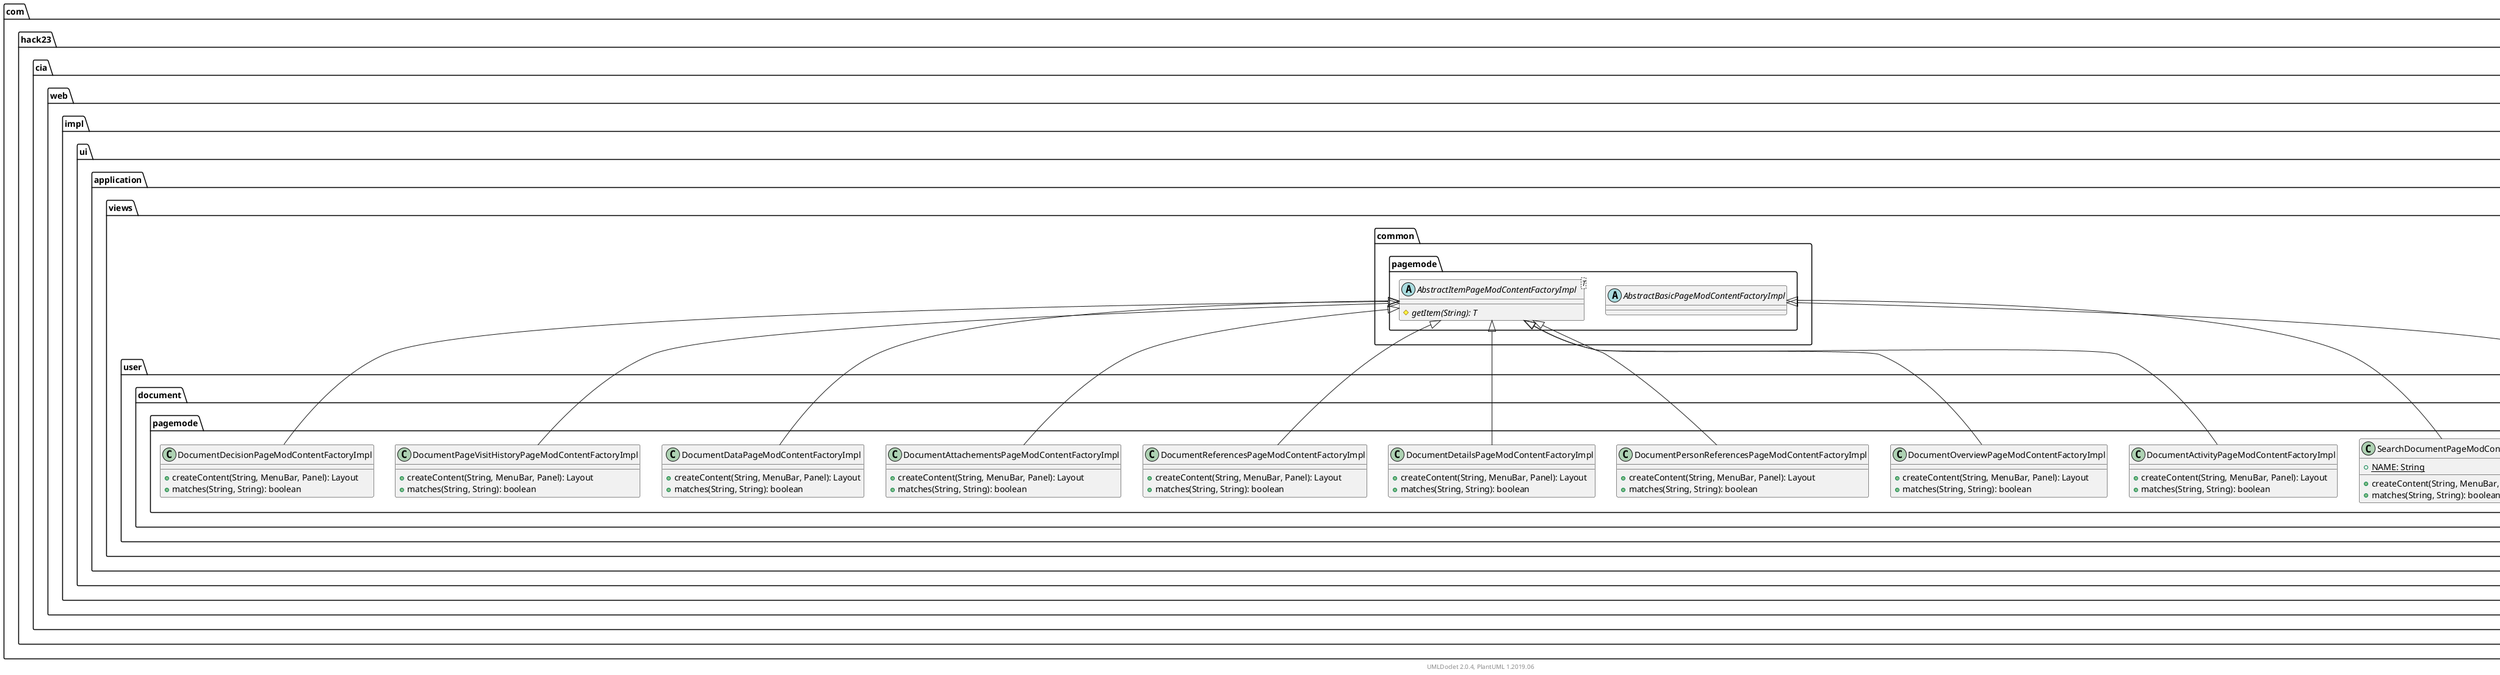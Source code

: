 @startuml
    namespace com.hack23.cia.web.impl.ui.application.views.user.document.pagemode {

        class DocumentActivityPageModContentFactoryImpl [[DocumentActivityPageModContentFactoryImpl.html]] {
            +createContent(String, MenuBar, Panel): Layout
            +matches(String, String): boolean
        }

        class SearchDocumentPageModContentFactoryImpl [[SearchDocumentPageModContentFactoryImpl.html]] {
            {static} +NAME: String
            +createContent(String, MenuBar, Panel): Layout
            +matches(String, String): boolean
        }

        class DocumentPersonReferencesPageModContentFactoryImpl [[DocumentPersonReferencesPageModContentFactoryImpl.html]] {
            +createContent(String, MenuBar, Panel): Layout
            +matches(String, String): boolean
        }

        class DocumentDetailsPageModContentFactoryImpl [[DocumentDetailsPageModContentFactoryImpl.html]] {
            +createContent(String, MenuBar, Panel): Layout
            +matches(String, String): boolean
        }

        class DocumentReferencesPageModContentFactoryImpl [[DocumentReferencesPageModContentFactoryImpl.html]] {
            +createContent(String, MenuBar, Panel): Layout
            +matches(String, String): boolean
        }

        class DocumentAttachementsPageModContentFactoryImpl [[DocumentAttachementsPageModContentFactoryImpl.html]] {
            +createContent(String, MenuBar, Panel): Layout
            +matches(String, String): boolean
        }

        class DocumentsOverviewPageModContentFactoryImpl [[DocumentsOverviewPageModContentFactoryImpl.html]] {
            +createContent(String, MenuBar, Panel): Layout
            +matches(String, String): boolean
        }

        class DocumentPageVisitHistoryPageModContentFactoryImpl [[DocumentPageVisitHistoryPageModContentFactoryImpl.html]] {
            +createContent(String, MenuBar, Panel): Layout
            +matches(String, String): boolean
        }

        class DocumentDecisionPageModContentFactoryImpl [[DocumentDecisionPageModContentFactoryImpl.html]] {
            +createContent(String, MenuBar, Panel): Layout
            +matches(String, String): boolean
        }

        class DocumentOverviewPageModContentFactoryImpl [[DocumentOverviewPageModContentFactoryImpl.html]] {
            +createContent(String, MenuBar, Panel): Layout
            +matches(String, String): boolean
        }

        class DocumentDataPageModContentFactoryImpl [[DocumentDataPageModContentFactoryImpl.html]] {
            +createContent(String, MenuBar, Panel): Layout
            +matches(String, String): boolean
        }

        com.hack23.cia.web.impl.ui.application.views.common.pagemode.AbstractItemPageModContentFactoryImpl <|-- DocumentActivityPageModContentFactoryImpl
        com.hack23.cia.web.impl.ui.application.views.common.pagemode.AbstractBasicPageModContentFactoryImpl <|-- SearchDocumentPageModContentFactoryImpl
        com.hack23.cia.web.impl.ui.application.views.common.pagemode.AbstractItemPageModContentFactoryImpl <|-- DocumentPersonReferencesPageModContentFactoryImpl
        com.hack23.cia.web.impl.ui.application.views.common.pagemode.AbstractItemPageModContentFactoryImpl <|-- DocumentDetailsPageModContentFactoryImpl
        com.hack23.cia.web.impl.ui.application.views.common.pagemode.AbstractItemPageModContentFactoryImpl <|-- DocumentReferencesPageModContentFactoryImpl
        com.hack23.cia.web.impl.ui.application.views.common.pagemode.AbstractItemPageModContentFactoryImpl <|-- DocumentAttachementsPageModContentFactoryImpl
        com.hack23.cia.web.impl.ui.application.views.common.pagemode.AbstractBasicPageModContentFactoryImpl <|-- DocumentsOverviewPageModContentFactoryImpl
        com.hack23.cia.web.impl.ui.application.views.common.pagemode.AbstractItemPageModContentFactoryImpl <|-- DocumentPageVisitHistoryPageModContentFactoryImpl
        com.hack23.cia.web.impl.ui.application.views.common.pagemode.AbstractItemPageModContentFactoryImpl <|-- DocumentDecisionPageModContentFactoryImpl
        com.hack23.cia.web.impl.ui.application.views.common.pagemode.AbstractItemPageModContentFactoryImpl <|-- DocumentOverviewPageModContentFactoryImpl
        com.hack23.cia.web.impl.ui.application.views.common.pagemode.AbstractItemPageModContentFactoryImpl <|-- DocumentDataPageModContentFactoryImpl
    }

    namespace com.hack23.cia.web.impl.ui.application.views.common.pagemode {
        abstract class AbstractItemPageModContentFactoryImpl<T> [[../../../common/pagemode/AbstractItemPageModContentFactoryImpl.html]] {
            {abstract} #getItem(String): T
        }
        abstract class AbstractBasicPageModContentFactoryImpl [[../../../common/pagemode/AbstractBasicPageModContentFactoryImpl.html]]
    }

    center footer UMLDoclet 2.0.4, PlantUML 1.2019.06
@enduml
